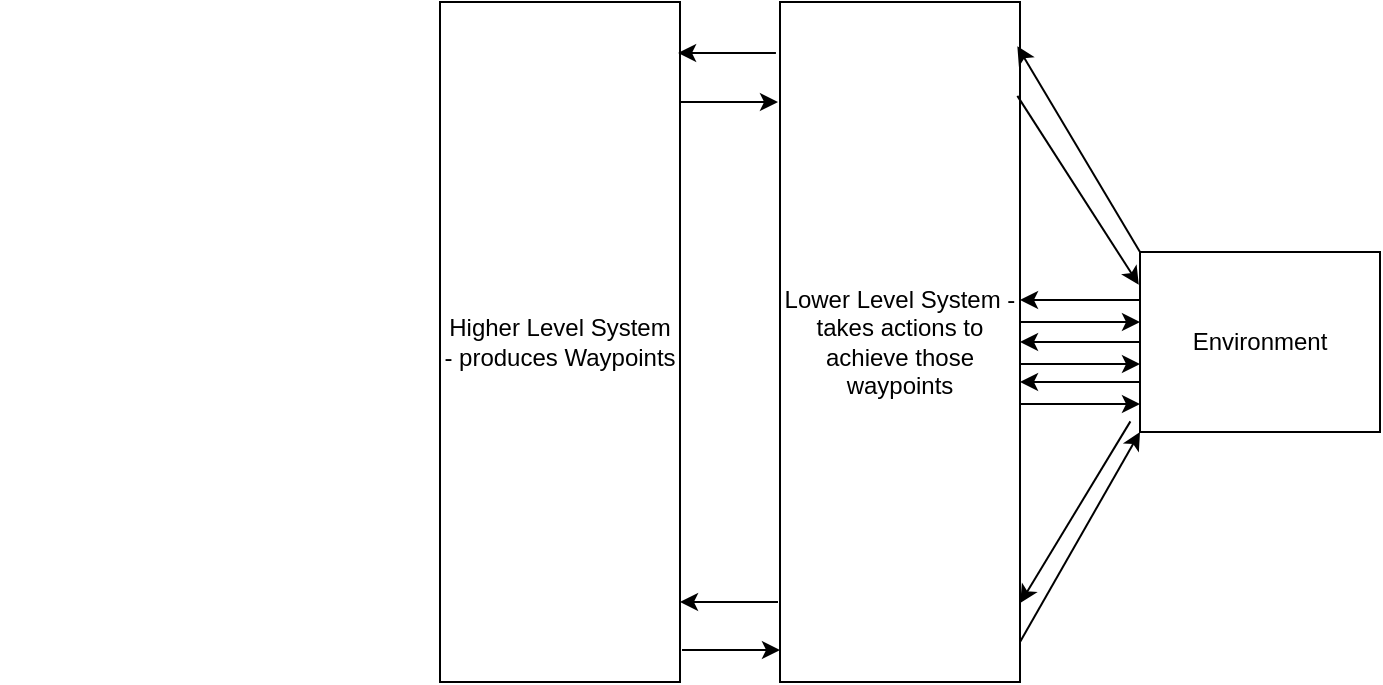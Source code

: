 <mxfile version="24.0.5" type="github">
  <diagram name="Page-1" id="Tv3thxjLxRCLImLA9NgD">
    <mxGraphModel dx="1312" dy="741" grid="1" gridSize="10" guides="1" tooltips="1" connect="1" arrows="1" fold="1" page="1" pageScale="1" pageWidth="827" pageHeight="1169" math="0" shadow="0">
      <root>
        <mxCell id="0" />
        <mxCell id="1" parent="0" />
        <mxCell id="VKJS6LPEKqls_wTW3MED-1" value="" style="shape=image;verticalLabelPosition=bottom;labelBackgroundColor=default;verticalAlign=top;aspect=fixed;imageAspect=0;image=https://computerhistory.org/wp-content/uploads/2020/08/Neural_network_example_crop.png;" vertex="1" parent="1">
          <mxGeometry x="80" y="345" width="183.94" height="150" as="geometry" />
        </mxCell>
        <mxCell id="VKJS6LPEKqls_wTW3MED-2" value="Higher Level System&lt;div&gt;- produces Waypoints&lt;/div&gt;" style="rounded=0;whiteSpace=wrap;html=1;" vertex="1" parent="1">
          <mxGeometry x="300" y="250" width="120" height="340" as="geometry" />
        </mxCell>
        <mxCell id="VKJS6LPEKqls_wTW3MED-3" value="Lower Level System - takes actions to achieve those waypoints" style="rounded=0;whiteSpace=wrap;html=1;" vertex="1" parent="1">
          <mxGeometry x="470" y="250" width="120" height="340" as="geometry" />
        </mxCell>
        <mxCell id="VKJS6LPEKqls_wTW3MED-9" value="Environment" style="rounded=0;whiteSpace=wrap;html=1;" vertex="1" parent="1">
          <mxGeometry x="650" y="375" width="120" height="90" as="geometry" />
        </mxCell>
        <mxCell id="VKJS6LPEKqls_wTW3MED-11" value="" style="endArrow=classic;html=1;rounded=0;exitX=0;exitY=0;exitDx=0;exitDy=0;entryX=0.989;entryY=0.065;entryDx=0;entryDy=0;entryPerimeter=0;" edge="1" parent="1" source="VKJS6LPEKqls_wTW3MED-9" target="VKJS6LPEKqls_wTW3MED-3">
          <mxGeometry width="50" height="50" relative="1" as="geometry">
            <mxPoint x="650" y="300" as="sourcePoint" />
            <mxPoint x="700" y="250" as="targetPoint" />
          </mxGeometry>
        </mxCell>
        <mxCell id="VKJS6LPEKqls_wTW3MED-12" value="" style="endArrow=classic;html=1;rounded=0;exitX=-0.017;exitY=0.075;exitDx=0;exitDy=0;exitPerimeter=0;entryX=0.992;entryY=0.075;entryDx=0;entryDy=0;entryPerimeter=0;" edge="1" parent="1" source="VKJS6LPEKqls_wTW3MED-3" target="VKJS6LPEKqls_wTW3MED-2">
          <mxGeometry width="50" height="50" relative="1" as="geometry">
            <mxPoint x="550" y="530" as="sourcePoint" />
            <mxPoint x="600" y="480" as="targetPoint" />
          </mxGeometry>
        </mxCell>
        <mxCell id="VKJS6LPEKqls_wTW3MED-13" value="" style="endArrow=none;html=1;rounded=0;exitX=-0.017;exitY=0.075;exitDx=0;exitDy=0;exitPerimeter=0;entryX=0.992;entryY=0.075;entryDx=0;entryDy=0;entryPerimeter=0;endFill=0;startArrow=classic;startFill=1;" edge="1" parent="1">
          <mxGeometry width="50" height="50" relative="1" as="geometry">
            <mxPoint x="469" y="300" as="sourcePoint" />
            <mxPoint x="420" y="300" as="targetPoint" />
          </mxGeometry>
        </mxCell>
        <mxCell id="VKJS6LPEKqls_wTW3MED-14" value="" style="endArrow=none;html=1;rounded=0;exitX=-0.005;exitY=0.182;exitDx=0;exitDy=0;exitPerimeter=0;entryX=0.989;entryY=0.138;entryDx=0;entryDy=0;entryPerimeter=0;endFill=0;startArrow=classic;startFill=1;" edge="1" parent="1" source="VKJS6LPEKqls_wTW3MED-9" target="VKJS6LPEKqls_wTW3MED-3">
          <mxGeometry width="50" height="50" relative="1" as="geometry">
            <mxPoint x="479" y="310" as="sourcePoint" />
            <mxPoint x="430" y="310" as="targetPoint" />
          </mxGeometry>
        </mxCell>
        <mxCell id="VKJS6LPEKqls_wTW3MED-15" value="" style="endArrow=classic;html=1;rounded=0;exitX=0;exitY=0.5;exitDx=0;exitDy=0;entryX=1;entryY=0.5;entryDx=0;entryDy=0;" edge="1" parent="1">
          <mxGeometry width="50" height="50" relative="1" as="geometry">
            <mxPoint x="650.0" y="399" as="sourcePoint" />
            <mxPoint x="590.0" y="399" as="targetPoint" />
          </mxGeometry>
        </mxCell>
        <mxCell id="VKJS6LPEKqls_wTW3MED-16" value="" style="endArrow=none;html=1;rounded=0;exitX=0;exitY=0.5;exitDx=0;exitDy=0;entryX=1;entryY=0.5;entryDx=0;entryDy=0;endFill=0;startArrow=classic;startFill=1;" edge="1" parent="1">
          <mxGeometry width="50" height="50" relative="1" as="geometry">
            <mxPoint x="650.0" y="410" as="sourcePoint" />
            <mxPoint x="590.0" y="410" as="targetPoint" />
          </mxGeometry>
        </mxCell>
        <mxCell id="VKJS6LPEKqls_wTW3MED-17" value="" style="endArrow=classic;html=1;rounded=0;exitX=0;exitY=0.5;exitDx=0;exitDy=0;entryX=1;entryY=0.5;entryDx=0;entryDy=0;" edge="1" parent="1">
          <mxGeometry width="50" height="50" relative="1" as="geometry">
            <mxPoint x="650.0" y="420" as="sourcePoint" />
            <mxPoint x="590.0" y="420" as="targetPoint" />
          </mxGeometry>
        </mxCell>
        <mxCell id="VKJS6LPEKqls_wTW3MED-18" value="" style="endArrow=none;html=1;rounded=0;exitX=0;exitY=0.5;exitDx=0;exitDy=0;entryX=1;entryY=0.5;entryDx=0;entryDy=0;endFill=0;startArrow=classic;startFill=1;" edge="1" parent="1">
          <mxGeometry width="50" height="50" relative="1" as="geometry">
            <mxPoint x="650.0" y="431" as="sourcePoint" />
            <mxPoint x="590.0" y="431" as="targetPoint" />
          </mxGeometry>
        </mxCell>
        <mxCell id="VKJS6LPEKqls_wTW3MED-19" value="" style="endArrow=classic;html=1;rounded=0;exitX=0;exitY=0.5;exitDx=0;exitDy=0;entryX=1;entryY=0.5;entryDx=0;entryDy=0;" edge="1" parent="1">
          <mxGeometry width="50" height="50" relative="1" as="geometry">
            <mxPoint x="650.0" y="440" as="sourcePoint" />
            <mxPoint x="590.0" y="440" as="targetPoint" />
          </mxGeometry>
        </mxCell>
        <mxCell id="VKJS6LPEKqls_wTW3MED-20" value="" style="endArrow=none;html=1;rounded=0;exitX=0;exitY=0.5;exitDx=0;exitDy=0;entryX=1;entryY=0.5;entryDx=0;entryDy=0;endFill=0;startArrow=classic;startFill=1;" edge="1" parent="1">
          <mxGeometry width="50" height="50" relative="1" as="geometry">
            <mxPoint x="650.0" y="451" as="sourcePoint" />
            <mxPoint x="590.0" y="451" as="targetPoint" />
          </mxGeometry>
        </mxCell>
        <mxCell id="VKJS6LPEKqls_wTW3MED-21" value="" style="endArrow=classic;html=1;rounded=0;exitX=-0.04;exitY=0.941;exitDx=0;exitDy=0;entryX=1.001;entryY=0.884;entryDx=0;entryDy=0;entryPerimeter=0;exitPerimeter=0;" edge="1" parent="1" source="VKJS6LPEKqls_wTW3MED-9" target="VKJS6LPEKqls_wTW3MED-3">
          <mxGeometry width="50" height="50" relative="1" as="geometry">
            <mxPoint x="661" y="568" as="sourcePoint" />
            <mxPoint x="600" y="465" as="targetPoint" />
          </mxGeometry>
        </mxCell>
        <mxCell id="VKJS6LPEKqls_wTW3MED-22" value="" style="endArrow=classic;html=1;rounded=0;exitX=-0.017;exitY=0.075;exitDx=0;exitDy=0;exitPerimeter=0;entryX=0.992;entryY=0.075;entryDx=0;entryDy=0;entryPerimeter=0;" edge="1" parent="1">
          <mxGeometry width="50" height="50" relative="1" as="geometry">
            <mxPoint x="469" y="550" as="sourcePoint" />
            <mxPoint x="420" y="550" as="targetPoint" />
          </mxGeometry>
        </mxCell>
        <mxCell id="VKJS6LPEKqls_wTW3MED-23" value="" style="endArrow=none;html=1;rounded=0;exitX=-0.017;exitY=0.075;exitDx=0;exitDy=0;exitPerimeter=0;entryX=0.992;entryY=0.075;entryDx=0;entryDy=0;entryPerimeter=0;endFill=0;startArrow=classic;startFill=1;" edge="1" parent="1">
          <mxGeometry width="50" height="50" relative="1" as="geometry">
            <mxPoint x="470" y="574" as="sourcePoint" />
            <mxPoint x="421" y="574" as="targetPoint" />
          </mxGeometry>
        </mxCell>
        <mxCell id="VKJS6LPEKqls_wTW3MED-24" value="" style="endArrow=none;html=1;rounded=0;exitX=0;exitY=1;exitDx=0;exitDy=0;entryX=0.992;entryY=0.075;entryDx=0;entryDy=0;entryPerimeter=0;endFill=0;startArrow=classic;startFill=1;" edge="1" parent="1" source="VKJS6LPEKqls_wTW3MED-9">
          <mxGeometry width="50" height="50" relative="1" as="geometry">
            <mxPoint x="639" y="570" as="sourcePoint" />
            <mxPoint x="590" y="570" as="targetPoint" />
          </mxGeometry>
        </mxCell>
      </root>
    </mxGraphModel>
  </diagram>
</mxfile>

